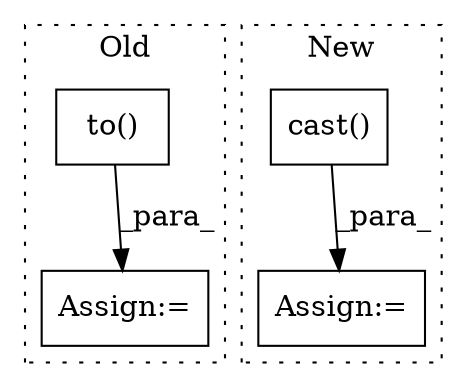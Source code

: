 digraph G {
subgraph cluster0 {
1 [label="to()" a="75" s="2485,2516" l="25,1" shape="box"];
4 [label="Assign:=" a="68" s="2482" l="3" shape="box"];
label = "Old";
style="dotted";
}
subgraph cluster1 {
2 [label="cast()" a="75" s="1972,1996" l="8,1" shape="box"];
3 [label="Assign:=" a="68" s="1943" l="3" shape="box"];
label = "New";
style="dotted";
}
1 -> 4 [label="_para_"];
2 -> 3 [label="_para_"];
}